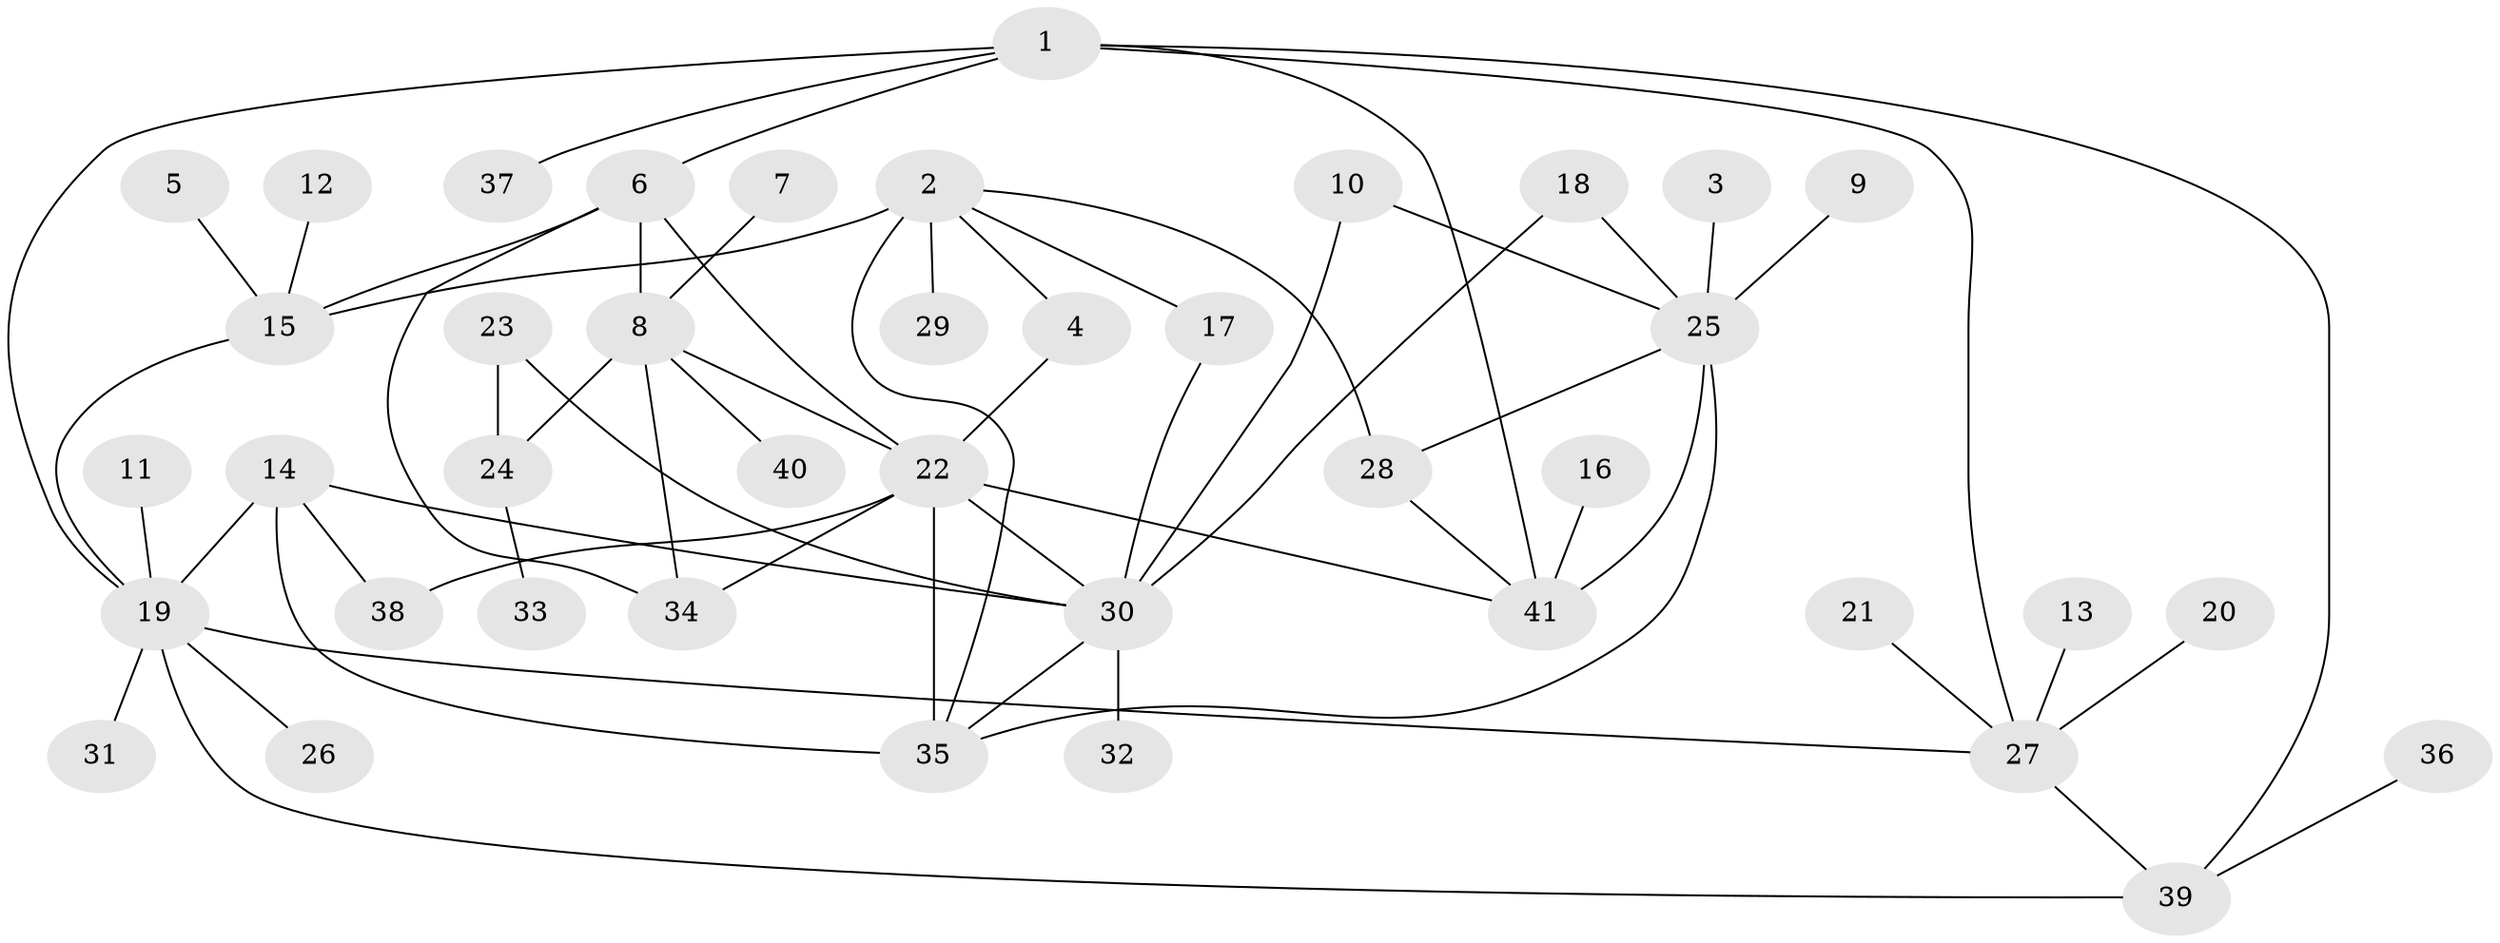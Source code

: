 // original degree distribution, {5: 0.024691358024691357, 7: 0.012345679012345678, 4: 0.024691358024691357, 8: 0.04938271604938271, 6: 0.07407407407407407, 10: 0.024691358024691357, 9: 0.012345679012345678, 3: 0.04938271604938271, 11: 0.012345679012345678, 2: 0.18518518518518517, 1: 0.5308641975308642}
// Generated by graph-tools (version 1.1) at 2025/02/03/09/25 03:02:34]
// undirected, 41 vertices, 61 edges
graph export_dot {
graph [start="1"]
  node [color=gray90,style=filled];
  1;
  2;
  3;
  4;
  5;
  6;
  7;
  8;
  9;
  10;
  11;
  12;
  13;
  14;
  15;
  16;
  17;
  18;
  19;
  20;
  21;
  22;
  23;
  24;
  25;
  26;
  27;
  28;
  29;
  30;
  31;
  32;
  33;
  34;
  35;
  36;
  37;
  38;
  39;
  40;
  41;
  1 -- 6 [weight=1.0];
  1 -- 19 [weight=1.0];
  1 -- 27 [weight=1.0];
  1 -- 37 [weight=1.0];
  1 -- 39 [weight=1.0];
  1 -- 41 [weight=1.0];
  2 -- 4 [weight=1.0];
  2 -- 15 [weight=3.0];
  2 -- 17 [weight=1.0];
  2 -- 28 [weight=1.0];
  2 -- 29 [weight=1.0];
  2 -- 35 [weight=1.0];
  3 -- 25 [weight=1.0];
  4 -- 22 [weight=1.0];
  5 -- 15 [weight=1.0];
  6 -- 8 [weight=1.0];
  6 -- 15 [weight=1.0];
  6 -- 22 [weight=1.0];
  6 -- 34 [weight=1.0];
  7 -- 8 [weight=1.0];
  8 -- 22 [weight=1.0];
  8 -- 24 [weight=1.0];
  8 -- 34 [weight=1.0];
  8 -- 40 [weight=1.0];
  9 -- 25 [weight=1.0];
  10 -- 25 [weight=1.0];
  10 -- 30 [weight=1.0];
  11 -- 19 [weight=1.0];
  12 -- 15 [weight=1.0];
  13 -- 27 [weight=1.0];
  14 -- 19 [weight=1.0];
  14 -- 30 [weight=2.0];
  14 -- 35 [weight=2.0];
  14 -- 38 [weight=1.0];
  15 -- 19 [weight=1.0];
  16 -- 41 [weight=1.0];
  17 -- 30 [weight=1.0];
  18 -- 25 [weight=1.0];
  18 -- 30 [weight=1.0];
  19 -- 26 [weight=1.0];
  19 -- 27 [weight=1.0];
  19 -- 31 [weight=1.0];
  19 -- 39 [weight=1.0];
  20 -- 27 [weight=1.0];
  21 -- 27 [weight=1.0];
  22 -- 30 [weight=1.0];
  22 -- 34 [weight=1.0];
  22 -- 35 [weight=2.0];
  22 -- 38 [weight=1.0];
  22 -- 41 [weight=1.0];
  23 -- 24 [weight=1.0];
  23 -- 30 [weight=1.0];
  24 -- 33 [weight=1.0];
  25 -- 28 [weight=2.0];
  25 -- 35 [weight=1.0];
  25 -- 41 [weight=2.0];
  27 -- 39 [weight=1.0];
  28 -- 41 [weight=1.0];
  30 -- 32 [weight=1.0];
  30 -- 35 [weight=1.0];
  36 -- 39 [weight=1.0];
}
